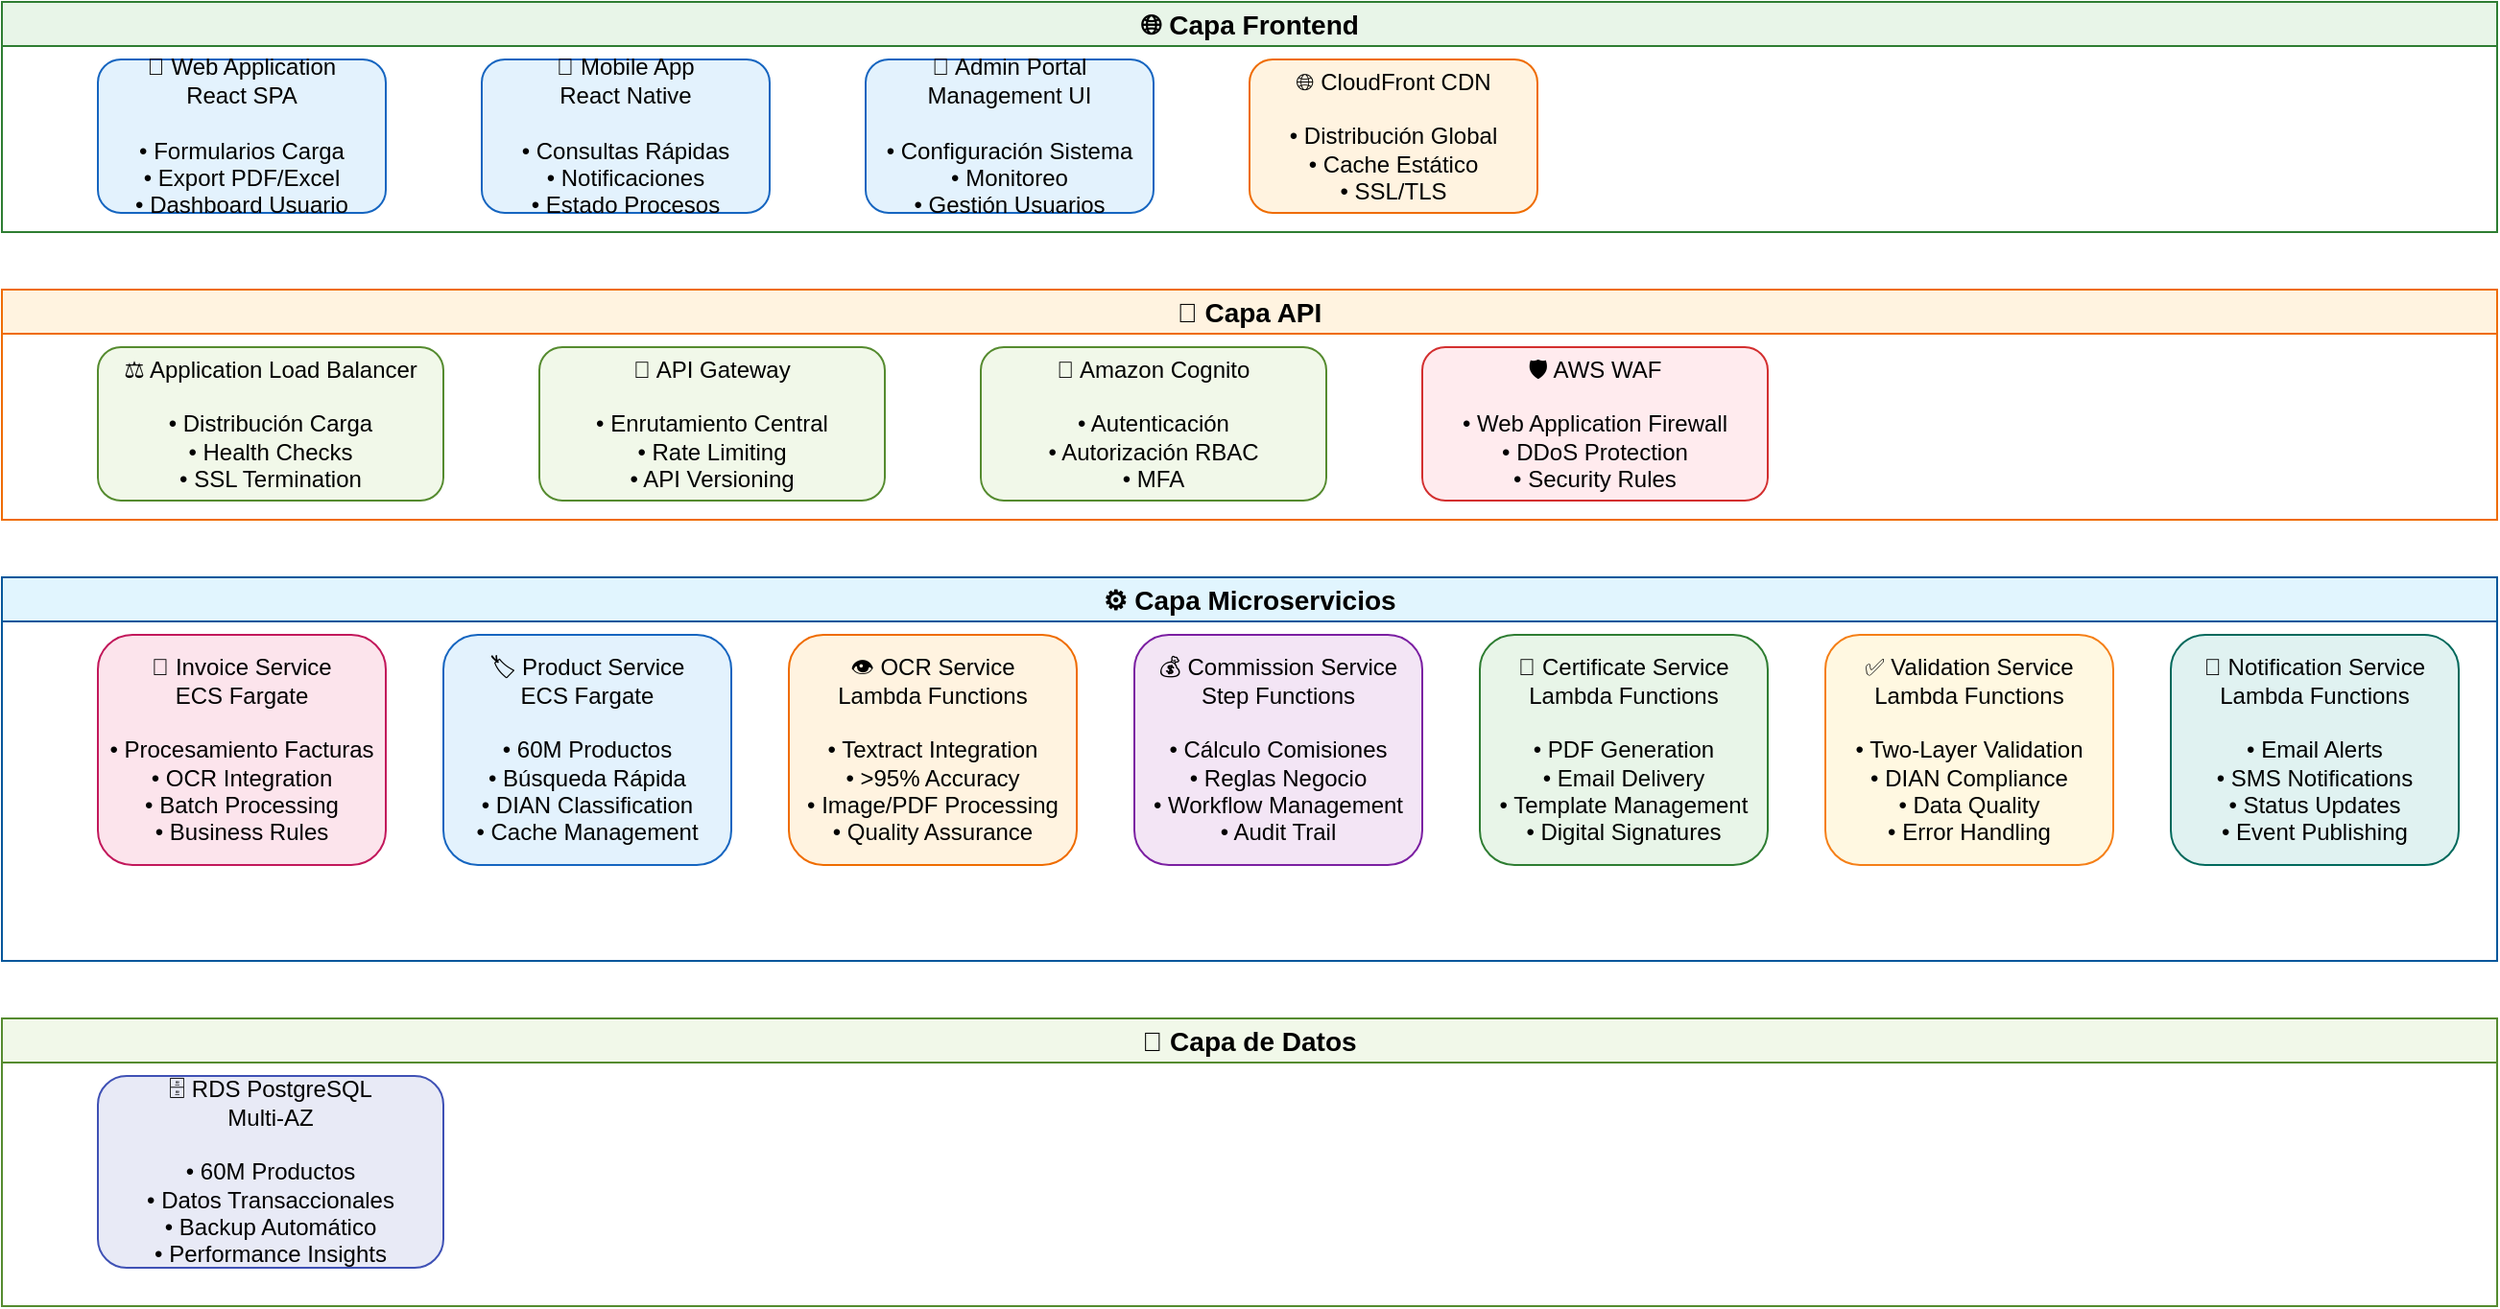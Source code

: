 <?xml version="1.0" encoding="UTF-8"?>
<mxfile version="22.0.0" type="device">
  <diagram name="BMC Container Diagram" id="container">
    <mxGraphModel dx="1422" dy="794" grid="1" gridSize="10" guides="1" tooltips="1" connect="1" arrows="1" fold="1" page="1" pageScale="1" pageWidth="1400" pageHeight="1000" math="0" shadow="0">
      <root>
        <mxCell id="0" />
        <mxCell id="1" parent="0" />
        
        <!-- Frontend Layer -->
        <mxCell id="frontend-layer" value="🌐 Capa Frontend" style="swimlane;whiteSpace=wrap;html=1;fillColor=#e8f5e8;strokeColor=#2e7d32;fontSize=14;fontStyle=1;" vertex="1" parent="1">
          <mxGeometry x="50" y="100" width="1300" height="120" as="geometry" />
        </mxCell>
        
        <mxCell id="web-app" value="📱 Web Application&#xa;React SPA&#xa;&#xa;• Formularios Carga&#xa;• Export PDF/Excel&#xa;• Dashboard Usuario" style="rounded=1;whiteSpace=wrap;html=1;fillColor=#e3f2fd;strokeColor=#1565c0;" vertex="1" parent="frontend-layer">
          <mxGeometry x="50" y="30" width="150" height="80" as="geometry" />
        </mxCell>
        
        <mxCell id="mobile-app" value="📱 Mobile App&#xa;React Native&#xa;&#xa;• Consultas Rápidas&#xa;• Notificaciones&#xa;• Estado Procesos" style="rounded=1;whiteSpace=wrap;html=1;fillColor=#e3f2fd;strokeColor=#1565c0;" vertex="1" parent="frontend-layer">
          <mxGeometry x="250" y="30" width="150" height="80" as="geometry" />
        </mxCell>
        
        <mxCell id="admin-portal" value="🔧 Admin Portal&#xa;Management UI&#xa;&#xa;• Configuración Sistema&#xa;• Monitoreo&#xa;• Gestión Usuarios" style="rounded=1;whiteSpace=wrap;html=1;fillColor=#e3f2fd;strokeColor=#1565c0;" vertex="1" parent="frontend-layer">
          <mxGeometry x="450" y="30" width="150" height="80" as="geometry" />
        </mxCell>
        
        <mxCell id="cloudfront" value="🌐 CloudFront CDN&#xa;&#xa;• Distribución Global&#xa;• Cache Estático&#xa;• SSL/TLS" style="rounded=1;whiteSpace=wrap;html=1;fillColor=#fff3e0;strokeColor=#ef6c00;" vertex="1" parent="frontend-layer">
          <mxGeometry x="650" y="30" width="150" height="80" as="geometry" />
        </mxCell>
        
        <!-- API Layer -->
        <mxCell id="api-layer" value="🚪 Capa API" style="swimlane;whiteSpace=wrap;html=1;fillColor=#fff3e0;strokeColor=#ef6c00;fontSize=14;fontStyle=1;" vertex="1" parent="1">
          <mxGeometry x="50" y="250" width="1300" height="120" as="geometry" />
        </mxCell>
        
        <mxCell id="load-balancer" value="⚖️ Application Load Balancer&#xa;&#xa;• Distribución Carga&#xa;• Health Checks&#xa;• SSL Termination" style="rounded=1;whiteSpace=wrap;html=1;fillColor=#f1f8e9;strokeColor=#558b2f;" vertex="1" parent="api-layer">
          <mxGeometry x="50" y="30" width="180" height="80" as="geometry" />
        </mxCell>
        
        <mxCell id="api-gateway" value="🚪 API Gateway&#xa;&#xa;• Enrutamiento Central&#xa;• Rate Limiting&#xa;• API Versioning" style="rounded=1;whiteSpace=wrap;html=1;fillColor=#f1f8e9;strokeColor=#558b2f;" vertex="1" parent="api-layer">
          <mxGeometry x="280" y="30" width="180" height="80" as="geometry" />
        </mxCell>
        
        <mxCell id="cognito" value="🔐 Amazon Cognito&#xa;&#xa;• Autenticación&#xa;• Autorización RBAC&#xa;• MFA" style="rounded=1;whiteSpace=wrap;html=1;fillColor=#f1f8e9;strokeColor=#558b2f;" vertex="1" parent="api-layer">
          <mxGeometry x="510" y="30" width="180" height="80" as="geometry" />
        </mxCell>
        
        <mxCell id="waf" value="🛡️ AWS WAF&#xa;&#xa;• Web Application Firewall&#xa;• DDoS Protection&#xa;• Security Rules" style="rounded=1;whiteSpace=wrap;html=1;fillColor=#ffebee;strokeColor=#d32f2f;" vertex="1" parent="api-layer">
          <mxGeometry x="740" y="30" width="180" height="80" as="geometry" />
        </mxCell>
        
        <!-- Microservices Layer -->
        <mxCell id="microservices-layer" value="⚙️ Capa Microservicios" style="swimlane;whiteSpace=wrap;html=1;fillColor=#e1f5fe;strokeColor=#01579b;fontSize=14;fontStyle=1;" vertex="1" parent="1">
          <mxGeometry x="50" y="400" width="1300" height="200" as="geometry" />
        </mxCell>
        
        <mxCell id="invoice-service" value="📄 Invoice Service&#xa;ECS Fargate&#xa;&#xa;• Procesamiento Facturas&#xa;• OCR Integration&#xa;• Batch Processing&#xa;• Business Rules" style="rounded=1;whiteSpace=wrap;html=1;fillColor=#fce4ec;strokeColor=#c2185b;" vertex="1" parent="microservices-layer">
          <mxGeometry x="50" y="30" width="150" height="120" as="geometry" />
        </mxCell>
        
        <mxCell id="product-service" value="🏷️ Product Service&#xa;ECS Fargate&#xa;&#xa;• 60M Productos&#xa;• Búsqueda Rápida&#xa;• DIAN Classification&#xa;• Cache Management" style="rounded=1;whiteSpace=wrap;html=1;fillColor=#e3f2fd;strokeColor=#1565c0;" vertex="1" parent="microservices-layer">
          <mxGeometry x="230" y="30" width="150" height="120" as="geometry" />
        </mxCell>
        
        <mxCell id="ocr-service" value="👁️ OCR Service&#xa;Lambda Functions&#xa;&#xa;• Textract Integration&#xa;• >95% Accuracy&#xa;• Image/PDF Processing&#xa;• Quality Assurance" style="rounded=1;whiteSpace=wrap;html=1;fillColor=#fff3e0;strokeColor=#ef6c00;" vertex="1" parent="microservices-layer">
          <mxGeometry x="410" y="30" width="150" height="120" as="geometry" />
        </mxCell>
        
        <mxCell id="commission-service" value="💰 Commission Service&#xa;Step Functions&#xa;&#xa;• Cálculo Comisiones&#xa;• Reglas Negocio&#xa;• Workflow Management&#xa;• Audit Trail" style="rounded=1;whiteSpace=wrap;html=1;fillColor=#f3e5f5;strokeColor=#7b1fa2;" vertex="1" parent="microservices-layer">
          <mxGeometry x="590" y="30" width="150" height="120" as="geometry" />
        </mxCell>
        
        <mxCell id="certificate-service" value="📜 Certificate Service&#xa;Lambda Functions&#xa;&#xa;• PDF Generation&#xa;• Email Delivery&#xa;• Template Management&#xa;• Digital Signatures" style="rounded=1;whiteSpace=wrap;html=1;fillColor=#e8f5e8;strokeColor=#2e7d32;" vertex="1" parent="microservices-layer">
          <mxGeometry x="770" y="30" width="150" height="120" as="geometry" />
        </mxCell>
        
        <mxCell id="validation-service" value="✅ Validation Service&#xa;Lambda Functions&#xa;&#xa;• Two-Layer Validation&#xa;• DIAN Compliance&#xa;• Data Quality&#xa;• Error Handling" style="rounded=1;whiteSpace=wrap;html=1;fillColor=#fff8e1;strokeColor=#f57f17;" vertex="1" parent="microservices-layer">
          <mxGeometry x="950" y="30" width="150" height="120" as="geometry" />
        </mxCell>
        
        <mxCell id="notification-service" value="📧 Notification Service&#xa;Lambda Functions&#xa;&#xa;• Email Alerts&#xa;• SMS Notifications&#xa;• Status Updates&#xa;• Event Publishing" style="rounded=1;whiteSpace=wrap;html=1;fillColor=#e0f2f1;strokeColor=#00695c;" vertex="1" parent="microservices-layer">
          <mxGeometry x="1130" y="30" width="150" height="120" as="geometry" />
        </mxCell>
        
        <!-- Data Layer -->
        <mxCell id="data-layer" value="💾 Capa de Datos" style="swimlane;whiteSpace=wrap;html=1;fillColor=#f1f8e9;strokeColor=#558b2f;fontSize=14;fontStyle=1;" vertex="1" parent="1">
          <mxGeometry x="50" y="630" width="1300" height="150" as="geometry" />
        </mxCell>
        
        <mxCell id="rds" value="🗄️ RDS PostgreSQL&#xa;Multi-AZ&#xa;&#xa;• 60M Productos&#xa;• Datos Transaccionales&#xa;• Backup Automático&#xa;• Performance Insights" style="rounded=1;whiteSpace=wrap;html=1;fillColor=#e8eaf6;strokeColor=#3f51b5;" vertex="1" parent="data-layer">
          <mxGeometry x="50" y="30" width="180" height="100" as="geometry" />
        </mxCell>
        
        <mxCell id="redshift" value="📊 Amazon Redshift&#xa;Data Warehouse&#xa;&#xa;• Analytics & Reportes&#xa;• ETL con Glue&#xa;• Columnar Storage&#xa;• Business Intelligence" style="rounded=1;whiteSpace=wrap;html=1;fillColor=#f3e5f5;strokeColor=#7b1fa2;" vertex="1" parent="data-layer">
          <mxGeometry x="280" y="30" width="180" height="100" as="geometry" />
        </mxCell>
        
        <mxCell id="redis" value="⚡ ElastiCache Redis&#xa;Cluster Mode&#xa;&#xa;• Product Cache (24h TTL)&#xa;• Session Storage&#xa;• High Performance&#xa;• Auto Failover" style="rounded=1;whiteSpace=wrap;html=1;fillColor=#fff8e1;strokeColor=#f57f17;" vertex="1" parent="data-layer">
          <mxGeometry x="510" y="30" width="180" height="100" as="geometry" />
        </mxCell>
        
        <mxCell id="s3" value="📦 Amazon S3&#xa;Multiple Buckets&#xa;&#xa;• Document Storage&#xa;• Image/PDF Files&#xa;• Certificates&#xa;• Lifecycle Policies" style="rounded=1;whiteSpace=wrap;html=1;fillColor=#e0f2f1;strokeColor=#00695c;" vertex="1" parent="data-layer">
          <mxGeometry x="740" y="30" width="180" height="100" as="geometry" />
        </mxCell>
        
        <mxCell id="elasticsearch" value="🔍 Amazon Elasticsearch&#xa;&#xa;• Full-Text Search&#xa;• Product Indexing&#xa;• Analytics&#xa;• Kibana Dashboard" style="rounded=1;whiteSpace=wrap;html=1;fillColor=#fff3e0;strokeColor=#ef6c00;" vertex="1" parent="data-layer">
          <mxGeometry x="970" y="30" width="180" height="100" as="geometry" />
        </mxCell>
        
        <!-- External Integrations -->
        <mxCell id="external-layer" value="🔗 Integraciones Externas" style="swimlane;whiteSpace=wrap;html=1;fillColor=#ffebee;strokeColor=#d32f2f;fontSize=14;fontStyle=1;" vertex="1" parent="1">
          <mxGeometry x="50" y="810" width="1300" height="120" as="geometry" />
        </mxCell>
        
        <mxCell id="sftp" value="📁 AWS Transfer Family&#xa;SFTP Gateway&#xa;&#xa;• Secure File Transfer&#xa;• External Systems&#xa;• Automated Processing" style="rounded=1;whiteSpace=wrap;html=1;fillColor=#e1f5fe;strokeColor=#01579b;" vertex="1" parent="external-layer">
          <mxGeometry x="50" y="30" width="180" height="80" as="geometry" />
        </mxCell>
        
        <mxCell id="ses" value="📧 Amazon SES&#xa;Email Service&#xa;&#xa;• Certificate Delivery&#xa;• Notifications&#xa;• Bounce Handling" style="rounded=1;whiteSpace=wrap;html=1;fillColor=#e8f5e8;strokeColor=#2e7d32;" vertex="1" parent="external-layer">
          <mxGeometry x="280" y="30" width="180" height="80" as="geometry" />
        </mxCell>
        
        <mxCell id="dian-api" value="🏛️ DIAN API&#xa;External Integration&#xa;&#xa;• Classification Validation&#xa;• OAuth 2.0&#xa;• Rate Limited" style="rounded=1;whiteSpace=wrap;html=1;fillColor=#fff3e0;strokeColor=#ef6c00;" vertex="1" parent="external-layer">
          <mxGeometry x="510" y="30" width="180" height="80" as="geometry" />
        </mxCell>
        
        <mxCell id="textract" value="🤖 Amazon Textract&#xa;OCR Service&#xa;&#xa;• Document Analysis&#xa;• >95% Accuracy&#xa;• Forms & Tables" style="rounded=1;whiteSpace=wrap;html=1;fillColor=#fce4ec;strokeColor=#c2185b;" vertex="1" parent="external-layer">
          <mxGeometry x="740" y="30" width="180" height="80" as="geometry" />
        </mxCell>
        
        <mxCell id="cloudwatch" value="📊 CloudWatch&#xa;Monitoring&#xa;&#xa;• Metrics & Alarms&#xa;• Log Aggregation&#xa;• Performance Monitoring" style="rounded=1;whiteSpace=wrap;html=1;fillColor=#f3e5f5;strokeColor=#7b1fa2;" vertex="1" parent="external-layer">
          <mxGeometry x="970" y="30" width="180" height="80" as="geometry" />
        </mxCell>
        
        <!-- Title -->
        <mxCell id="title" value="BMC - Diagrama de Contenedores (C4 Level 2)&#xa;Arquitectura AWS con Microservicios" style="text;html=1;strokeColor=none;fillColor=none;align=center;verticalAlign=middle;whiteSpace=wrap;rounded=0;fontSize=18;fontStyle=1;" vertex="1" parent="1">
          <mxGeometry x="500" y="20" width="400" height="60" as="geometry" />
        </mxCell>
        
        <!-- Key Connections (simplified for clarity) -->
        <mxCell id="conn1" style="edgeStyle=orthogonalEdgeStyle;rounded=0;orthogonalLoop=1;jettySize=auto;html=1;strokeWidth=2;strokeColor=#1565c0;" edge="1" parent="1" source="web-app" target="api-gateway">
          <mxGeometry relative="1" as="geometry" />
        </mxCell>
        
        <mxCell id="conn2" style="edgeStyle=orthogonalEdgeStyle;rounded=0;orthogonalLoop=1;jettySize=auto;html=1;strokeWidth=2;strokeColor=#c2185b;" edge="1" parent="1" source="api-gateway" target="invoice-service">
          <mxGeometry relative="1" as="geometry" />
        </mxCell>
        
        <mxCell id="conn3" style="edgeStyle=orthogonalEdgeStyle;rounded=0;orthogonalLoop=1;jettySize=auto;html=1;strokeWidth=2;strokeColor=#1565c0;" edge="1" parent="1" source="product-service" target="redis">
          <mxGeometry relative="1" as="geometry" />
        </mxCell>
        
        <mxCell id="conn4" style="edgeStyle=orthogonalEdgeStyle;rounded=0;orthogonalLoop=1;jettySize=auto;html=1;strokeWidth=2;strokeColor=#ef6c00;" edge="1" parent="1" source="ocr-service" target="textract">
          <mxGeometry relative="1" as="geometry" />
        </mxCell>
        
      </root>
    </mxGraphModel>
  </diagram>
</mxfile>
